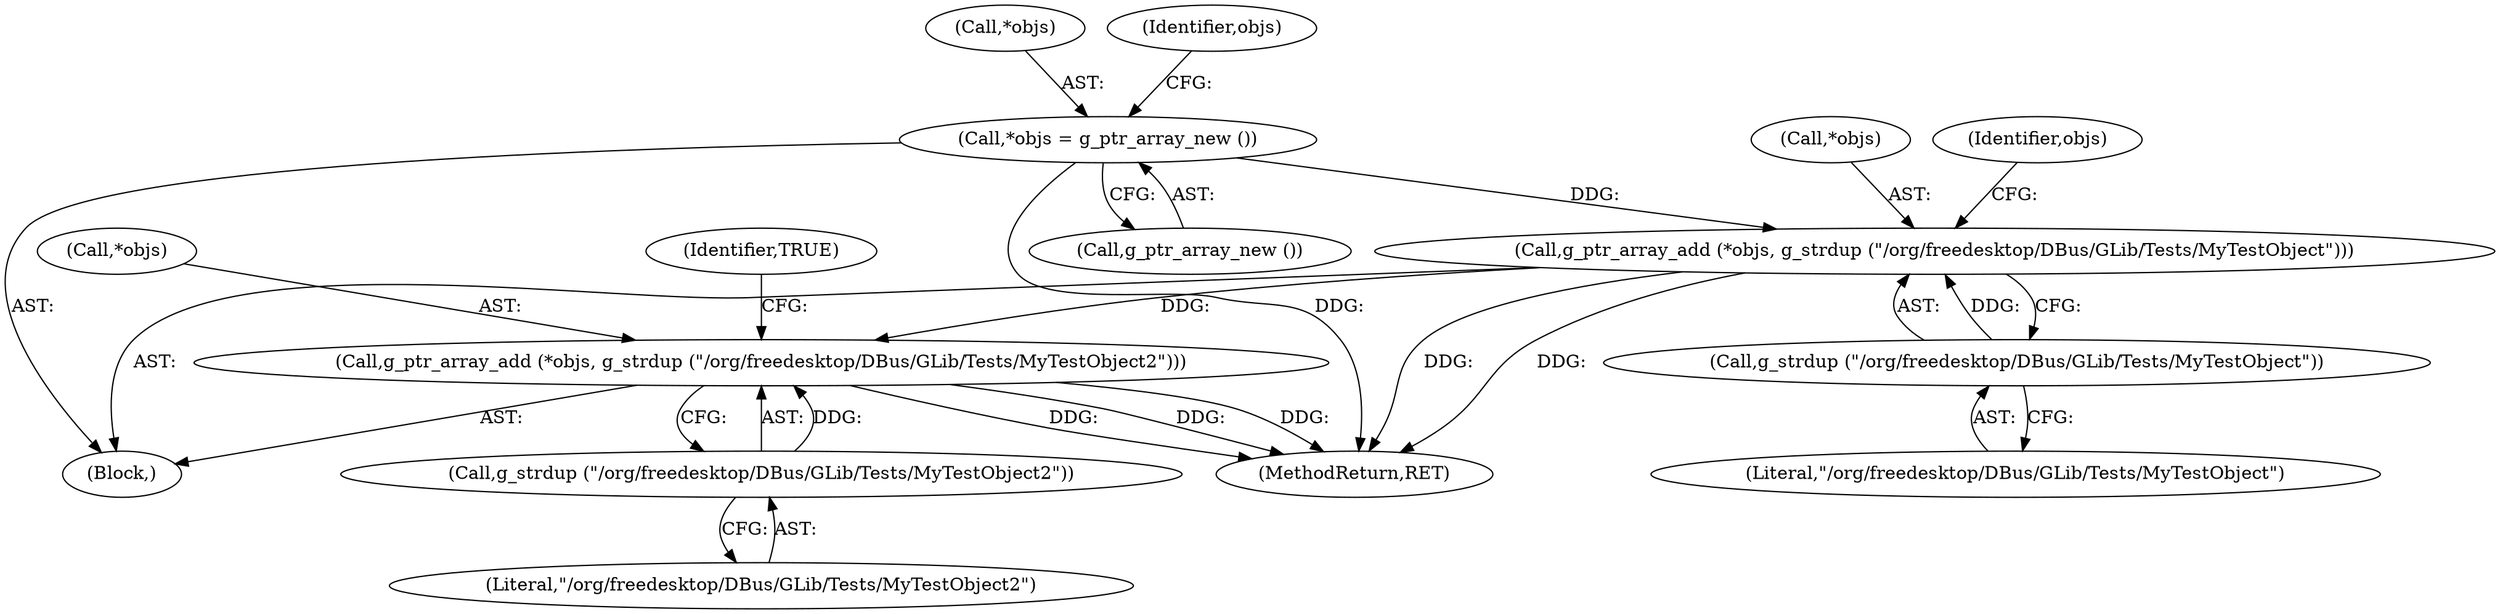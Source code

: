 digraph "1_dbus_9a6bce9b615abca6068348c1606ba8eaf13d9ae0_18@pointer" {
"1000114" [label="(Call,g_ptr_array_add (*objs, g_strdup (\"/org/freedesktop/DBus/GLib/Tests/MyTestObject2\")))"];
"1000109" [label="(Call,g_ptr_array_add (*objs, g_strdup (\"/org/freedesktop/DBus/GLib/Tests/MyTestObject\")))"];
"1000105" [label="(Call,*objs = g_ptr_array_new ())"];
"1000112" [label="(Call,g_strdup (\"/org/freedesktop/DBus/GLib/Tests/MyTestObject\"))"];
"1000117" [label="(Call,g_strdup (\"/org/freedesktop/DBus/GLib/Tests/MyTestObject2\"))"];
"1000110" [label="(Call,*objs)"];
"1000106" [label="(Call,*objs)"];
"1000111" [label="(Identifier,objs)"];
"1000118" [label="(Literal,\"/org/freedesktop/DBus/GLib/Tests/MyTestObject2\")"];
"1000105" [label="(Call,*objs = g_ptr_array_new ())"];
"1000104" [label="(Block,)"];
"1000112" [label="(Call,g_strdup (\"/org/freedesktop/DBus/GLib/Tests/MyTestObject\"))"];
"1000108" [label="(Call,g_ptr_array_new ())"];
"1000115" [label="(Call,*objs)"];
"1000116" [label="(Identifier,objs)"];
"1000120" [label="(Identifier,TRUE)"];
"1000117" [label="(Call,g_strdup (\"/org/freedesktop/DBus/GLib/Tests/MyTestObject2\"))"];
"1000121" [label="(MethodReturn,RET)"];
"1000114" [label="(Call,g_ptr_array_add (*objs, g_strdup (\"/org/freedesktop/DBus/GLib/Tests/MyTestObject2\")))"];
"1000113" [label="(Literal,\"/org/freedesktop/DBus/GLib/Tests/MyTestObject\")"];
"1000109" [label="(Call,g_ptr_array_add (*objs, g_strdup (\"/org/freedesktop/DBus/GLib/Tests/MyTestObject\")))"];
"1000114" -> "1000104"  [label="AST: "];
"1000114" -> "1000117"  [label="CFG: "];
"1000115" -> "1000114"  [label="AST: "];
"1000117" -> "1000114"  [label="AST: "];
"1000120" -> "1000114"  [label="CFG: "];
"1000114" -> "1000121"  [label="DDG: "];
"1000114" -> "1000121"  [label="DDG: "];
"1000114" -> "1000121"  [label="DDG: "];
"1000109" -> "1000114"  [label="DDG: "];
"1000117" -> "1000114"  [label="DDG: "];
"1000109" -> "1000104"  [label="AST: "];
"1000109" -> "1000112"  [label="CFG: "];
"1000110" -> "1000109"  [label="AST: "];
"1000112" -> "1000109"  [label="AST: "];
"1000116" -> "1000109"  [label="CFG: "];
"1000109" -> "1000121"  [label="DDG: "];
"1000109" -> "1000121"  [label="DDG: "];
"1000105" -> "1000109"  [label="DDG: "];
"1000112" -> "1000109"  [label="DDG: "];
"1000105" -> "1000104"  [label="AST: "];
"1000105" -> "1000108"  [label="CFG: "];
"1000106" -> "1000105"  [label="AST: "];
"1000108" -> "1000105"  [label="AST: "];
"1000111" -> "1000105"  [label="CFG: "];
"1000105" -> "1000121"  [label="DDG: "];
"1000112" -> "1000113"  [label="CFG: "];
"1000113" -> "1000112"  [label="AST: "];
"1000117" -> "1000118"  [label="CFG: "];
"1000118" -> "1000117"  [label="AST: "];
}
